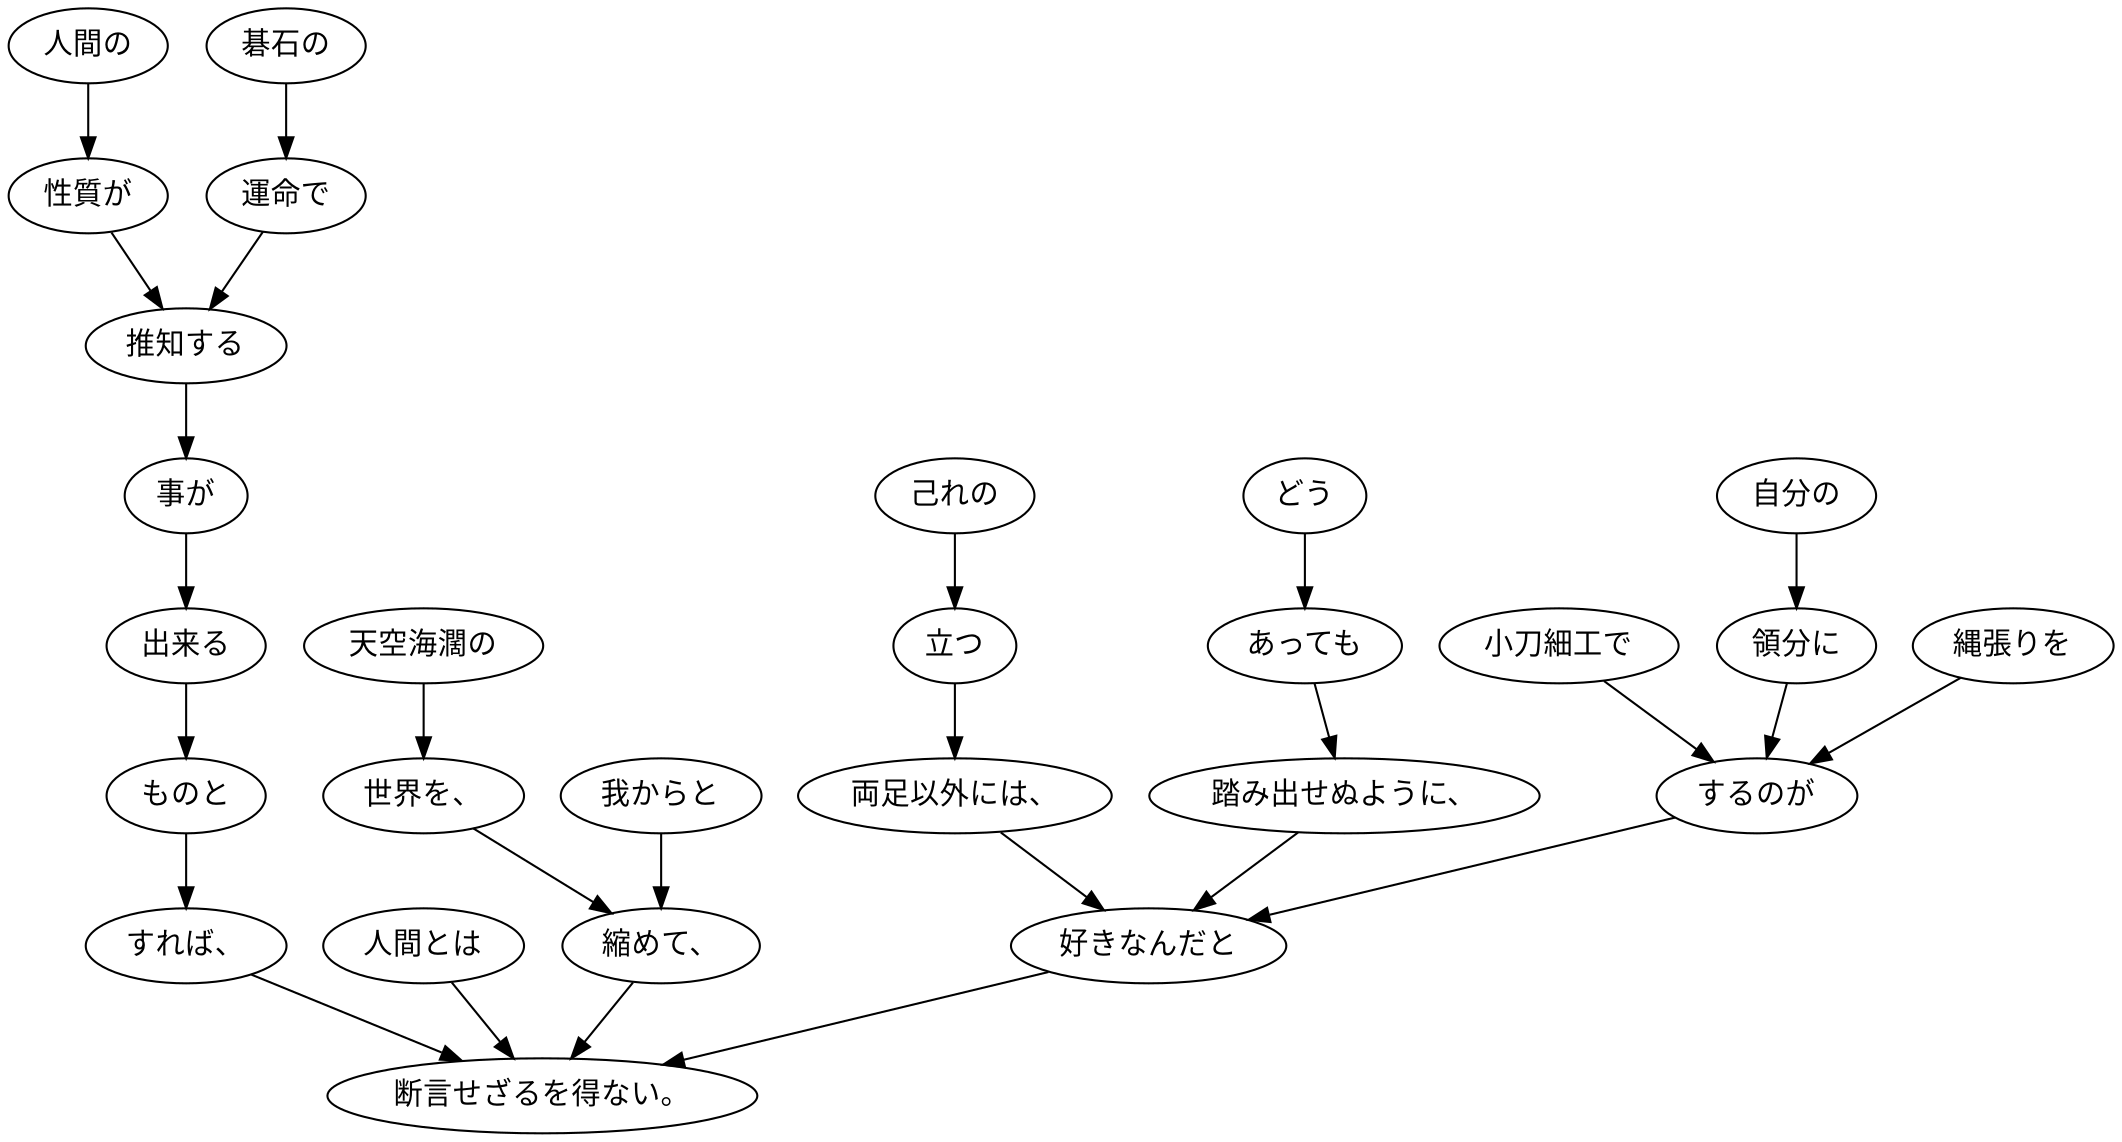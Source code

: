 digraph graph7630 {
	node0 [label="人間の"];
	node1 [label="性質が"];
	node2 [label="碁石の"];
	node3 [label="運命で"];
	node4 [label="推知する"];
	node5 [label="事が"];
	node6 [label="出来る"];
	node7 [label="ものと"];
	node8 [label="すれば、"];
	node9 [label="人間とは"];
	node10 [label="天空海濶の"];
	node11 [label="世界を、"];
	node12 [label="我からと"];
	node13 [label="縮めて、"];
	node14 [label="己れの"];
	node15 [label="立つ"];
	node16 [label="両足以外には、"];
	node17 [label="どう"];
	node18 [label="あっても"];
	node19 [label="踏み出せぬように、"];
	node20 [label="小刀細工で"];
	node21 [label="自分の"];
	node22 [label="領分に"];
	node23 [label="縄張りを"];
	node24 [label="するのが"];
	node25 [label="好きなんだと"];
	node26 [label="断言せざるを得ない。"];
	node0 -> node1;
	node1 -> node4;
	node2 -> node3;
	node3 -> node4;
	node4 -> node5;
	node5 -> node6;
	node6 -> node7;
	node7 -> node8;
	node8 -> node26;
	node9 -> node26;
	node10 -> node11;
	node11 -> node13;
	node12 -> node13;
	node13 -> node26;
	node14 -> node15;
	node15 -> node16;
	node16 -> node25;
	node17 -> node18;
	node18 -> node19;
	node19 -> node25;
	node20 -> node24;
	node21 -> node22;
	node22 -> node24;
	node23 -> node24;
	node24 -> node25;
	node25 -> node26;
}
